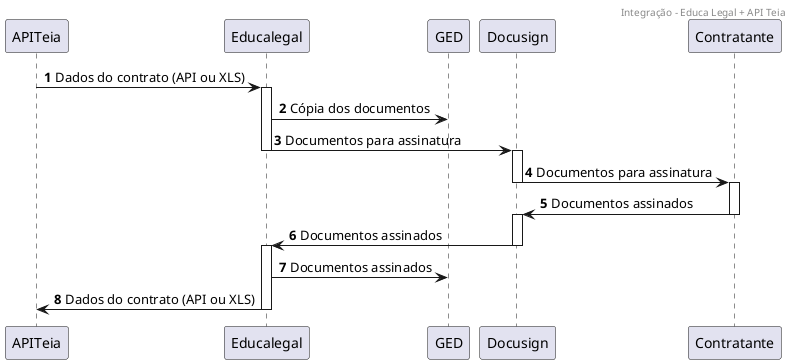 @startuml
header Integração - Educa Legal + API Teia
autonumber
APITeia -> Educalegal: Dados do contrato (API ou XLS)
activate Educalegal
Educalegal -> GED: Cópia dos documentos
Educalegal -> Docusign: Documentos para assinatura
deactivate Educalegal
activate Docusign
Docusign -> Contratante: Documentos para assinatura
deactivate Docusign
activate Contratante
Contratante -> Docusign: Documentos assinados
deactivate Contratante
activate Docusign
Docusign -> Educalegal: Documentos assinados
deactivate Docusign
activate Educalegal
Educalegal -> GED: Documentos assinados
Educalegal -> APITeia: Dados do contrato (API ou XLS)
deactivate Educalegal
@enduml